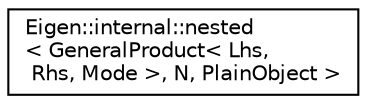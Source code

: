 digraph "Graphical Class Hierarchy"
{
  edge [fontname="Helvetica",fontsize="10",labelfontname="Helvetica",labelfontsize="10"];
  node [fontname="Helvetica",fontsize="10",shape=record];
  rankdir="LR";
  Node1 [label="Eigen::internal::nested\l\< GeneralProduct\< Lhs,\l Rhs, Mode \>, N, PlainObject \>",height=0.2,width=0.4,color="black", fillcolor="white", style="filled",URL="$struct_eigen_1_1internal_1_1nested_3_01_general_product_3_01_lhs_00_01_rhs_00_01_mode_01_4_00_01_n_00_01_plain_object_01_4.html"];
}
